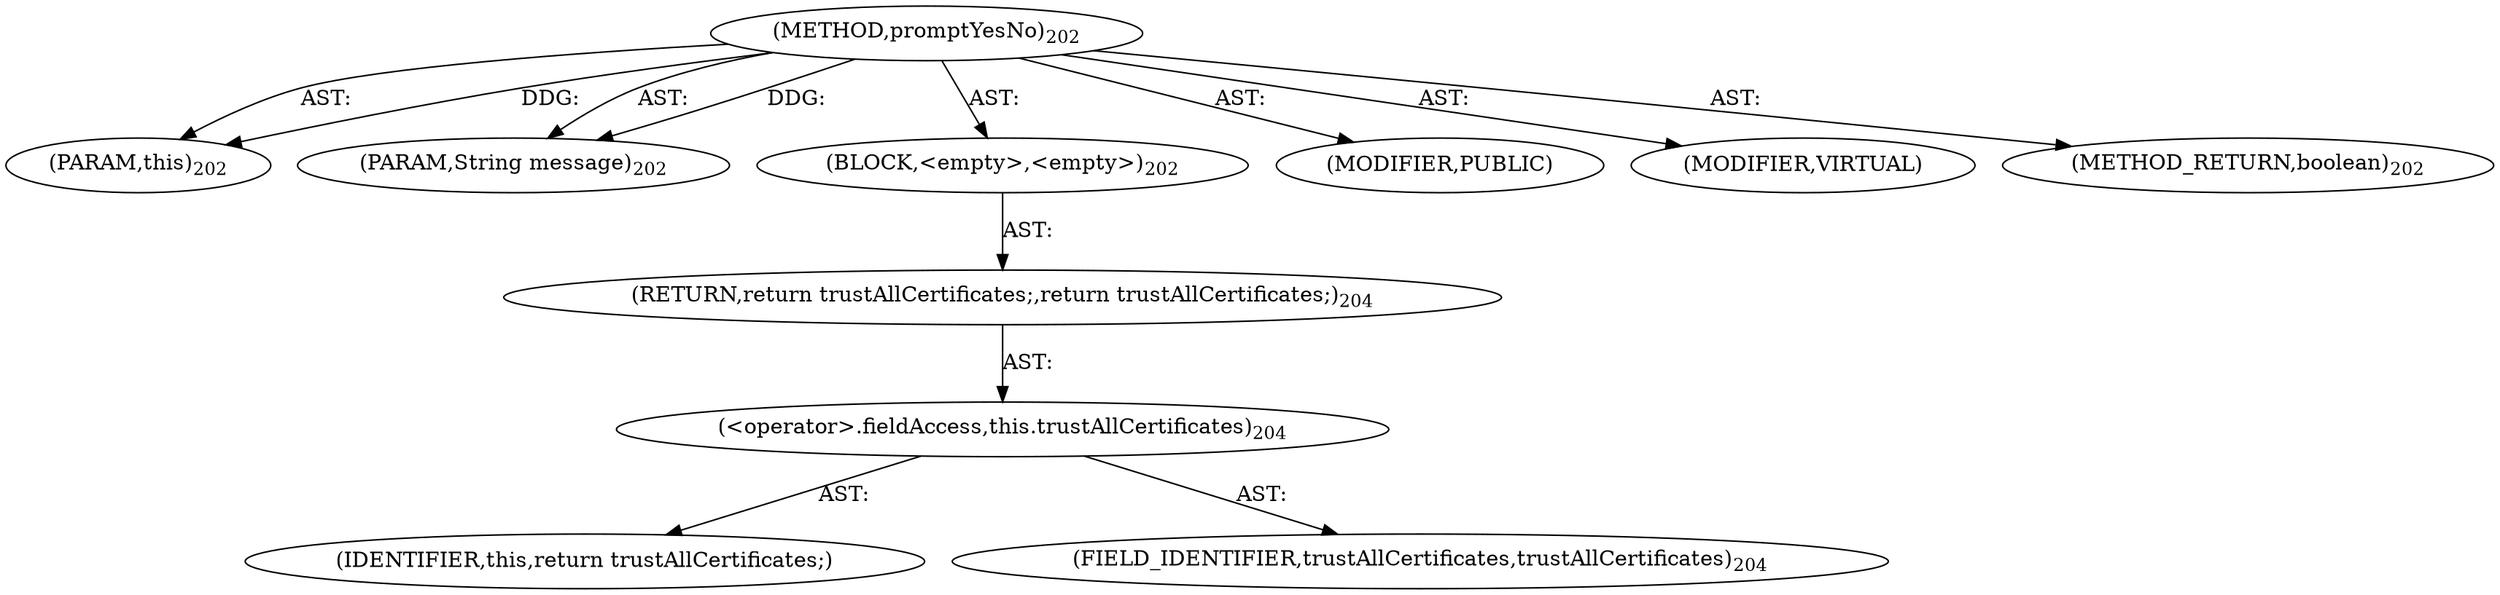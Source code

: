 digraph "promptYesNo" {  
"111669149713" [label = <(METHOD,promptYesNo)<SUB>202</SUB>> ]
"115964117020" [label = <(PARAM,this)<SUB>202</SUB>> ]
"115964117021" [label = <(PARAM,String message)<SUB>202</SUB>> ]
"25769803794" [label = <(BLOCK,&lt;empty&gt;,&lt;empty&gt;)<SUB>202</SUB>> ]
"146028888075" [label = <(RETURN,return trustAllCertificates;,return trustAllCertificates;)<SUB>204</SUB>> ]
"30064771111" [label = <(&lt;operator&gt;.fieldAccess,this.trustAllCertificates)<SUB>204</SUB>> ]
"68719476768" [label = <(IDENTIFIER,this,return trustAllCertificates;)> ]
"55834574870" [label = <(FIELD_IDENTIFIER,trustAllCertificates,trustAllCertificates)<SUB>204</SUB>> ]
"133143986216" [label = <(MODIFIER,PUBLIC)> ]
"133143986217" [label = <(MODIFIER,VIRTUAL)> ]
"128849018897" [label = <(METHOD_RETURN,boolean)<SUB>202</SUB>> ]
  "111669149713" -> "115964117020"  [ label = "AST: "] 
  "111669149713" -> "115964117021"  [ label = "AST: "] 
  "111669149713" -> "25769803794"  [ label = "AST: "] 
  "111669149713" -> "133143986216"  [ label = "AST: "] 
  "111669149713" -> "133143986217"  [ label = "AST: "] 
  "111669149713" -> "128849018897"  [ label = "AST: "] 
  "25769803794" -> "146028888075"  [ label = "AST: "] 
  "146028888075" -> "30064771111"  [ label = "AST: "] 
  "30064771111" -> "68719476768"  [ label = "AST: "] 
  "30064771111" -> "55834574870"  [ label = "AST: "] 
  "111669149713" -> "115964117020"  [ label = "DDG: "] 
  "111669149713" -> "115964117021"  [ label = "DDG: "] 
}
